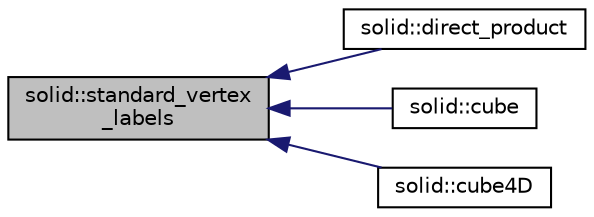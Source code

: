 digraph "solid::standard_vertex_labels"
{
  edge [fontname="Helvetica",fontsize="10",labelfontname="Helvetica",labelfontsize="10"];
  node [fontname="Helvetica",fontsize="10",shape=record];
  rankdir="LR";
  Node4348 [label="solid::standard_vertex\l_labels",height=0.2,width=0.4,color="black", fillcolor="grey75", style="filled", fontcolor="black"];
  Node4348 -> Node4349 [dir="back",color="midnightblue",fontsize="10",style="solid",fontname="Helvetica"];
  Node4349 [label="solid::direct_product",height=0.2,width=0.4,color="black", fillcolor="white", style="filled",URL="$d8/def/classsolid.html#a8b4527c066bcebd2e6542fe158c607b0"];
  Node4348 -> Node4350 [dir="back",color="midnightblue",fontsize="10",style="solid",fontname="Helvetica"];
  Node4350 [label="solid::cube",height=0.2,width=0.4,color="black", fillcolor="white", style="filled",URL="$d8/def/classsolid.html#a308e6888759550da489397527ed89137"];
  Node4348 -> Node4351 [dir="back",color="midnightblue",fontsize="10",style="solid",fontname="Helvetica"];
  Node4351 [label="solid::cube4D",height=0.2,width=0.4,color="black", fillcolor="white", style="filled",URL="$d8/def/classsolid.html#ab6c85f8f130a3f4409ce5fe5340fb852"];
}
